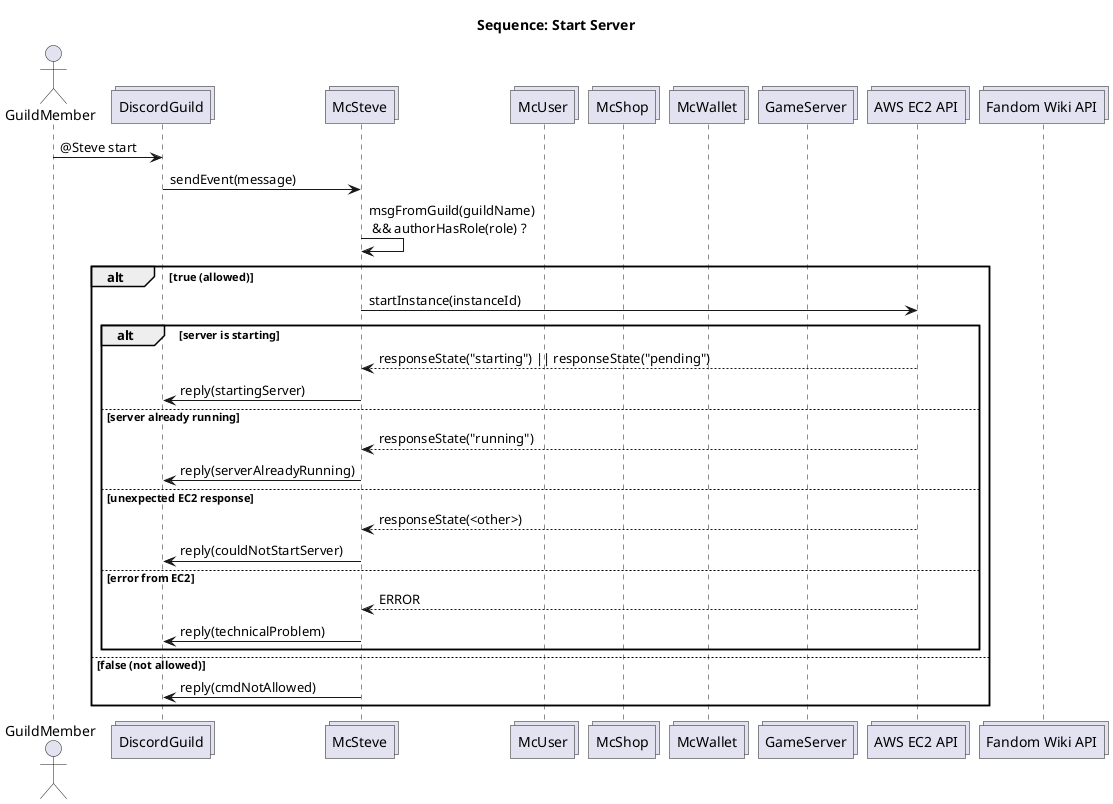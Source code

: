 @startuml sequence_start-server

title Sequence: Start Server

actor GuildMember
collections DiscordGuild
collections McSteve
collections McUser
collections McShop
collections McWallet
collections GameServer
collections "AWS EC2 API"
collections "Fandom Wiki API"

GuildMember -> DiscordGuild: @Steve start
DiscordGuild -> McSteve: sendEvent(message)
McSteve -> McSteve: msgFromGuild(guildName) \n && authorHasRole(role) ?
alt true (allowed)
    McSteve -> "AWS EC2 API": startInstance(instanceId)
    alt server is starting
        McSteve <-- "AWS EC2 API": responseState("starting") || responseState("pending")
        DiscordGuild <- McSteve: reply(startingServer)
    else server already running
        McSteve <-- "AWS EC2 API": responseState("running")
        DiscordGuild <- McSteve: reply(serverAlreadyRunning)
    else unexpected EC2 response
        McSteve <-- "AWS EC2 API": responseState(<other>)
        DiscordGuild <- McSteve: reply(couldNotStartServer)
    else error from EC2
        McSteve <-- "AWS EC2 API": ERROR
        DiscordGuild <- McSteve: reply(technicalProblem)
    end
else false (not allowed)
    DiscordGuild <- McSteve: reply(cmdNotAllowed)
end
@enduml